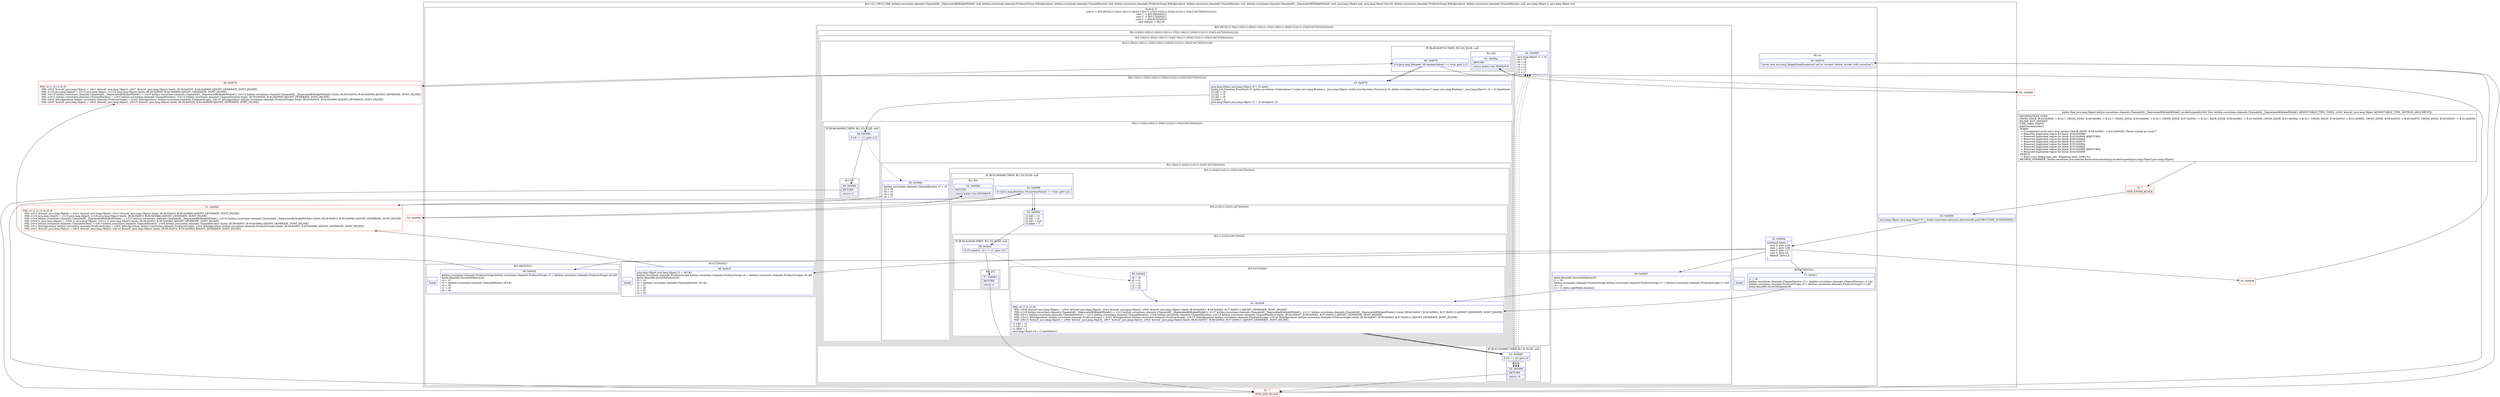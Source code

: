 digraph "CFG forkotlinx.coroutines.channels.ChannelsKt__DeprecatedKt$takeWhile$1.invokeSuspend(Ljava\/lang\/Object;)Ljava\/lang\/Object;" {
subgraph cluster_Region_2104909097 {
label = "R(2:1|2) | DECL_VAR: kotlinx.coroutines.channels.ChannelsKt__DeprecatedKt$takeWhile$1 null, kotlinx.coroutines.channels.ProducerScope $this$produce, kotlinx.coroutines.channels.ChannelIterator null, kotlinx.coroutines.channels.ProducerScope $this$produce, kotlinx.coroutines.channels.ChannelIterator null, kotlinx.coroutines.channels.ChannelsKt__DeprecatedKt$takeWhile$1 null, java.lang.Object null, java.lang.Object $result, kotlinx.coroutines.channels.ProducerScope $this$produce, kotlinx.coroutines.channels.ChannelIterator null, java.lang.Object e, java.lang.Object null\l";
node [shape=record,color=blue];
Node_33 [shape=record,label="{33\:\ 0x0000|java.lang.Object java.lang.Object r0 = kotlin.coroutines.intrinsics.IntrinsicsKt.getCOROUTINE_SUSPENDED()\l}"];
subgraph cluster_SwitchRegion_592291020 {
label = "Switch: 5
 case 0 -> R(3:29|7|(2:(1:9)|(2:10|(2:(1:26)|(2:13|(2:(1:15)|(2:16|(2:(1:20)|(2:21|(2:(1:23)|(3:24|7|(0)(0))))))))))))
 case 1 -> R(3:28|(0)(0)|1)
 case 2 -> R(3:27|(0)(0)|1)
 case 3 -> R(4:6|7|(0)(0)|1)
 case default -> R(1:4)";
node [shape=record,color=blue];
Node_34 [shape=record,label="{34\:\ 0x0006|switch(r8.label) \{\l    case 0: goto L29;\l    case 1: goto L28;\l    case 2: goto L27;\l    case 3: goto L6;\l    default: goto L3;\l\}\l}"];
subgraph cluster_Region_686812917 {
label = "R(3:29|7|(2:(1:9)|(2:10|(2:(1:26)|(2:13|(2:(1:15)|(2:16|(2:(1:20)|(2:21|(2:(1:23)|(3:24|7|(0)(0))))))))))))";
node [shape=record,color=blue];
Node_40 [shape=record,label="{40\:\ 0x0047|kotlin.ResultKt.throwOnFailure(r9)\lr1 = r8\lkotlinx.coroutines.channels.ProducerScope kotlinx.coroutines.channels.ProducerScope r2 = (kotlinx.coroutines.channels.ProducerScope) r1.L$0\lr3 = r2\lr2 = r1.$this_takeWhile.iterator()\l}"];
Node_41 [shape=record,label="{41\:\ 0x0058|PHI: r0 r1 r2 r3 r9 \l  PHI: (r0v6 '$result' java.lang.Object) = (r0v0 '$result' java.lang.Object), (r0v4 '$result' java.lang.Object), (r0v0 '$result' java.lang.Object) binds: [B:40:0x0047, B:58:0x00b2, B:37:0x0011] A[DONT_GENERATE, DONT_INLINE]\l  PHI: (r1v9 kotlinx.coroutines.channels.ChannelsKt__DeprecatedKt$takeWhile$1) = (r1v1 kotlinx.coroutines.channels.ChannelsKt__DeprecatedKt$takeWhile$1), (r1v7 kotlinx.coroutines.channels.ChannelsKt__DeprecatedKt$takeWhile$1), (r1v11 kotlinx.coroutines.channels.ChannelsKt__DeprecatedKt$takeWhile$1) binds: [B:40:0x0047, B:58:0x00b2, B:37:0x0011] A[DONT_GENERATE, DONT_INLINE]\l  PHI: (r2v11 kotlinx.coroutines.channels.ChannelIterator) = (r2v2 kotlinx.coroutines.channels.ChannelIterator), (r2v9 kotlinx.coroutines.channels.ChannelIterator), (r2v14 kotlinx.coroutines.channels.ChannelIterator) binds: [B:40:0x0047, B:58:0x00b2, B:37:0x0011] A[DONT_GENERATE, DONT_INLINE]\l  PHI: (r3v13 '$this$produce' kotlinx.coroutines.channels.ProducerScope) = (r3v2 '$this$produce' kotlinx.coroutines.channels.ProducerScope), (r3v10 '$this$produce' kotlinx.coroutines.channels.ProducerScope), (r3v16 '$this$produce' kotlinx.coroutines.channels.ProducerScope) binds: [B:40:0x0047, B:58:0x00b2, B:37:0x0011] A[DONT_GENERATE, DONT_INLINE]\l  PHI: (r9v15 '$result' java.lang.Object) = (r9v0 '$result' java.lang.Object), (r9v7 '$result' java.lang.Object), (r9v0 '$result' java.lang.Object) binds: [B:40:0x0047, B:58:0x00b2, B:37:0x0011] A[DONT_GENERATE, DONT_INLINE]\l|r1.L$0 = r3\lr1.L$1 = r2\lr1.label = 1\ljava.lang.Object r4 = r2.hasNext(r1)\l}"];
subgraph cluster_Region_678769298 {
label = "R(2:(1:9)|(2:10|(2:(1:26)|(2:13|(2:(1:15)|(2:16|(2:(1:20)|(2:21|(2:(1:23)|(3:24|7|(0)(0)))))))))))";
node [shape=record,color=blue];
subgraph cluster_IfRegion_317734990 {
label = "IF [B:42:0x0066] THEN: R(1:9) ELSE: null";
node [shape=record,color=blue];
Node_42 [shape=record,label="{42\:\ 0x0066|if (r4 == r0) goto L9\l}"];
subgraph cluster_Region_2125709686 {
label = "R(1:9)";
node [shape=record,color=blue];
Node_43 [shape=record,label="{43\:\ 0x0068|RETURN\l|return r0\l}"];
}
}
subgraph cluster_Region_52471875 {
label = "R(2:10|(2:(1:26)|(2:13|(2:(1:15)|(2:16|(2:(1:20)|(2:21|(2:(1:23)|(3:24|7|(0)(0))))))))))";
node [shape=record,color=blue];
Node_44 [shape=record,label="{44\:\ 0x0069|java.lang.Object r7 = r0\lr0 = r9\lr9 = r4\lr4 = r3\lr3 = r2\lr2 = r1\lr1 = r7\l}"];
subgraph cluster_Region_1480963409 {
label = "R(2:(1:26)|(2:13|(2:(1:15)|(2:16|(2:(1:20)|(2:21|(2:(1:23)|(3:24|7|(0)(0)))))))))";
node [shape=record,color=blue];
subgraph cluster_IfRegion_1469692236 {
label = "IF [B:46:0x0076] THEN: R(1:26) ELSE: null";
node [shape=record,color=blue];
Node_46 [shape=record,label="{46\:\ 0x0076|if (((java.lang.Boolean) r9).booleanValue() == true) goto L13\l}"];
subgraph cluster_Region_431754423 {
label = "R(1:26)";
node [shape=record,color=blue];
Node_61 [shape=record,label="{61\:\ 0x00ba|RETURN\l|return kotlin.Unit.INSTANCE\l}"];
}
}
subgraph cluster_Region_673478629 {
label = "R(2:13|(2:(1:15)|(2:16|(2:(1:20)|(2:21|(2:(1:23)|(3:24|7|(0)(0))))))))";
node [shape=record,color=blue];
Node_47 [shape=record,label="{47\:\ 0x0078|java.lang.Object java.lang.Object r9 = r3.next()\lkotlin.jvm.functions.Function2\<E, kotlin.coroutines.Continuation\<? super java.lang.Boolean\>, java.lang.Object\> kotlin.jvm.functions.Function2\<E, kotlin.coroutines.Continuation\<? super java.lang.Boolean\>, java.lang.Object\> r5 = r2.$predicate\lr2.L$0 = r4\lr2.L$1 = r3\lr2.L$2 = r9\lr2.label = 2\ljava.lang.Object java.lang.Object r5 = r5.invoke(r9, r2)\l}"];
subgraph cluster_Region_417094832 {
label = "R(2:(1:15)|(2:16|(2:(1:20)|(2:21|(2:(1:23)|(3:24|7|(0)(0)))))))";
node [shape=record,color=blue];
subgraph cluster_IfRegion_2137762898 {
label = "IF [B:48:0x008b] THEN: R(1:15) ELSE: null";
node [shape=record,color=blue];
Node_48 [shape=record,label="{48\:\ 0x008b|if (r5 == r1) goto L15\l}"];
subgraph cluster_Region_1841728967 {
label = "R(1:15)";
node [shape=record,color=blue];
Node_49 [shape=record,label="{49\:\ 0x008d|RETURN\l|return r1\l}"];
}
}
subgraph cluster_Region_1502945981 {
label = "R(2:16|(2:(1:20)|(2:21|(2:(1:23)|(3:24|7|(0)(0))))))";
node [shape=record,color=blue];
Node_50 [shape=record,label="{50\:\ 0x008e|kotlinx.coroutines.channels.ChannelIterator r7 = r3\lr3 = r9\lr9 = r5\lr5 = r4\lr4 = r7\l}"];
subgraph cluster_Region_2005867242 {
label = "R(2:(1:20)|(2:21|(2:(1:23)|(3:24|7|(0)(0)))))";
node [shape=record,color=blue];
subgraph cluster_IfRegion_237988120 {
label = "IF [B:52:0x0099] THEN: R(1:20) ELSE: null";
node [shape=record,color=blue];
Node_52 [shape=record,label="{52\:\ 0x0099|if (((java.lang.Boolean) r9).booleanValue() == true) goto L21\l}"];
subgraph cluster_Region_1961663921 {
label = "R(1:20)";
node [shape=record,color=blue];
Node_54 [shape=record,label="{54\:\ 0x009d|RETURN\l|return kotlin.Unit.INSTANCE\l}"];
}
}
subgraph cluster_Region_765300318 {
label = "R(2:21|(2:(1:23)|(3:24|7|(0)(0))))";
node [shape=record,color=blue];
Node_55 [shape=record,label="{55\:\ 0x009e|r2.L$0 = r5\lr2.L$1 = r4\lr2.L$2 = null\lr2.label = 3\l}"];
subgraph cluster_Region_575310157 {
label = "R(2:(1:23)|(3:24|7|(0)(0)))";
node [shape=record,color=blue];
subgraph cluster_IfRegion_1473790901 {
label = "IF [B:56:0x00af] THEN: R(1:23) ELSE: null";
node [shape=record,color=blue];
Node_56 [shape=record,label="{56\:\ 0x00af|if (r5.send(r3, r2) == r1) goto L23\l}"];
subgraph cluster_Region_1204375018 {
label = "R(1:23)";
node [shape=record,color=blue];
Node_57 [shape=record,label="{57\:\ 0x00b1|RETURN\l|return r1\l}"];
}
}
subgraph cluster_Region_122518602 {
label = "R(3:24|7|(0)(0))";
node [shape=record,color=blue];
Node_58 [shape=record,label="{58\:\ 0x00b2|r9 = r0\lr0 = r1\lr1 = r2\lr2 = r4\lr3 = r5\l}"];
Node_41 [shape=record,label="{41\:\ 0x0058|PHI: r0 r1 r2 r3 r9 \l  PHI: (r0v6 '$result' java.lang.Object) = (r0v0 '$result' java.lang.Object), (r0v4 '$result' java.lang.Object), (r0v0 '$result' java.lang.Object) binds: [B:40:0x0047, B:58:0x00b2, B:37:0x0011] A[DONT_GENERATE, DONT_INLINE]\l  PHI: (r1v9 kotlinx.coroutines.channels.ChannelsKt__DeprecatedKt$takeWhile$1) = (r1v1 kotlinx.coroutines.channels.ChannelsKt__DeprecatedKt$takeWhile$1), (r1v7 kotlinx.coroutines.channels.ChannelsKt__DeprecatedKt$takeWhile$1), (r1v11 kotlinx.coroutines.channels.ChannelsKt__DeprecatedKt$takeWhile$1) binds: [B:40:0x0047, B:58:0x00b2, B:37:0x0011] A[DONT_GENERATE, DONT_INLINE]\l  PHI: (r2v11 kotlinx.coroutines.channels.ChannelIterator) = (r2v2 kotlinx.coroutines.channels.ChannelIterator), (r2v9 kotlinx.coroutines.channels.ChannelIterator), (r2v14 kotlinx.coroutines.channels.ChannelIterator) binds: [B:40:0x0047, B:58:0x00b2, B:37:0x0011] A[DONT_GENERATE, DONT_INLINE]\l  PHI: (r3v13 '$this$produce' kotlinx.coroutines.channels.ProducerScope) = (r3v2 '$this$produce' kotlinx.coroutines.channels.ProducerScope), (r3v10 '$this$produce' kotlinx.coroutines.channels.ProducerScope), (r3v16 '$this$produce' kotlinx.coroutines.channels.ProducerScope) binds: [B:40:0x0047, B:58:0x00b2, B:37:0x0011] A[DONT_GENERATE, DONT_INLINE]\l  PHI: (r9v15 '$result' java.lang.Object) = (r9v0 '$result' java.lang.Object), (r9v7 '$result' java.lang.Object), (r9v0 '$result' java.lang.Object) binds: [B:40:0x0047, B:58:0x00b2, B:37:0x0011] A[DONT_GENERATE, DONT_INLINE]\l|r1.L$0 = r3\lr1.L$1 = r2\lr1.label = 1\ljava.lang.Object r4 = r2.hasNext(r1)\l}"];
subgraph cluster_IfRegion_1482028928 {
label = "IF [B:42:0x0066] THEN: R(0) ELSE: R(0)";
node [shape=record,color=blue];
Node_42 [shape=record,label="{42\:\ 0x0066|if (r4 == r0) goto L9\l}"];
subgraph cluster_Region_107463731 {
label = "R(0)";
node [shape=record,color=blue];
}
subgraph cluster_Region_1880175955 {
label = "R(0)";
node [shape=record,color=blue];
}
}
}
}
}
}
}
}
}
}
}
}
}
subgraph cluster_Region_862568699 {
label = "R(3:28|(0)(0)|1)";
node [shape=record,color=blue];
Node_39 [shape=record,label="{39\:\ 0x0035|kotlinx.coroutines.channels.ProducerScope kotlinx.coroutines.channels.ProducerScope r3 = (kotlinx.coroutines.channels.ProducerScope) r8.L$0\lkotlin.ResultKt.throwOnFailure(r9)\lr4 = r3\lr3 = (kotlinx.coroutines.channels.ChannelIterator) r8.L$1\lr2 = r8\lr1 = r0\lr0 = r9\l}"];
subgraph cluster_IfRegion_1707148559 {
label = "IF [B:46:0x0076] THEN: R(0) ELSE: R(0)";
node [shape=record,color=blue];
Node_46 [shape=record,label="{46\:\ 0x0076|if (((java.lang.Boolean) r9).booleanValue() == true) goto L13\l}"];
subgraph cluster_Region_1760207424 {
label = "R(0)";
node [shape=record,color=blue];
}
subgraph cluster_Region_1343534386 {
label = "R(0)";
node [shape=record,color=blue];
}
}
Node_InsnContainer_701938126 [shape=record,label="{|break\l}"];
}
subgraph cluster_Region_1562427862 {
label = "R(3:27|(0)(0)|1)";
node [shape=record,color=blue];
Node_38 [shape=record,label="{38\:\ 0x001f|java.lang.Object java.lang.Object r2 = r8.L$2\lkotlinx.coroutines.channels.ProducerScope kotlinx.coroutines.channels.ProducerScope r4 = (kotlinx.coroutines.channels.ProducerScope) r8.L$0\lkotlin.ResultKt.throwOnFailure(r9)\lr5 = r4\lr4 = (kotlinx.coroutines.channels.ChannelIterator) r8.L$1\lr3 = r2\lr2 = r8\lr1 = r0\lr0 = r9\l}"];
subgraph cluster_IfRegion_1154627718 {
label = "IF [B:52:0x0099] THEN: R(0) ELSE: R(0)";
node [shape=record,color=blue];
Node_52 [shape=record,label="{52\:\ 0x0099|if (((java.lang.Boolean) r9).booleanValue() == true) goto L21\l}"];
subgraph cluster_Region_2031577854 {
label = "R(0)";
node [shape=record,color=blue];
}
subgraph cluster_Region_216006091 {
label = "R(0)";
node [shape=record,color=blue];
}
}
Node_InsnContainer_282799447 [shape=record,label="{|break\l}"];
}
subgraph cluster_Region_780871963 {
label = "R(4:6|7|(0)(0)|1)";
node [shape=record,color=blue];
Node_37 [shape=record,label="{37\:\ 0x0011|r1 = r8\lkotlinx.coroutines.channels.ChannelIterator r2 = (kotlinx.coroutines.channels.ChannelIterator) r1.L$1\lkotlinx.coroutines.channels.ProducerScope r3 = (kotlinx.coroutines.channels.ProducerScope) r1.L$0\lkotlin.ResultKt.throwOnFailure(r9)\l}"];
Node_41 [shape=record,label="{41\:\ 0x0058|PHI: r0 r1 r2 r3 r9 \l  PHI: (r0v6 '$result' java.lang.Object) = (r0v0 '$result' java.lang.Object), (r0v4 '$result' java.lang.Object), (r0v0 '$result' java.lang.Object) binds: [B:40:0x0047, B:58:0x00b2, B:37:0x0011] A[DONT_GENERATE, DONT_INLINE]\l  PHI: (r1v9 kotlinx.coroutines.channels.ChannelsKt__DeprecatedKt$takeWhile$1) = (r1v1 kotlinx.coroutines.channels.ChannelsKt__DeprecatedKt$takeWhile$1), (r1v7 kotlinx.coroutines.channels.ChannelsKt__DeprecatedKt$takeWhile$1), (r1v11 kotlinx.coroutines.channels.ChannelsKt__DeprecatedKt$takeWhile$1) binds: [B:40:0x0047, B:58:0x00b2, B:37:0x0011] A[DONT_GENERATE, DONT_INLINE]\l  PHI: (r2v11 kotlinx.coroutines.channels.ChannelIterator) = (r2v2 kotlinx.coroutines.channels.ChannelIterator), (r2v9 kotlinx.coroutines.channels.ChannelIterator), (r2v14 kotlinx.coroutines.channels.ChannelIterator) binds: [B:40:0x0047, B:58:0x00b2, B:37:0x0011] A[DONT_GENERATE, DONT_INLINE]\l  PHI: (r3v13 '$this$produce' kotlinx.coroutines.channels.ProducerScope) = (r3v2 '$this$produce' kotlinx.coroutines.channels.ProducerScope), (r3v10 '$this$produce' kotlinx.coroutines.channels.ProducerScope), (r3v16 '$this$produce' kotlinx.coroutines.channels.ProducerScope) binds: [B:40:0x0047, B:58:0x00b2, B:37:0x0011] A[DONT_GENERATE, DONT_INLINE]\l  PHI: (r9v15 '$result' java.lang.Object) = (r9v0 '$result' java.lang.Object), (r9v7 '$result' java.lang.Object), (r9v0 '$result' java.lang.Object) binds: [B:40:0x0047, B:58:0x00b2, B:37:0x0011] A[DONT_GENERATE, DONT_INLINE]\l|r1.L$0 = r3\lr1.L$1 = r2\lr1.label = 1\ljava.lang.Object r4 = r2.hasNext(r1)\l}"];
subgraph cluster_IfRegion_1211580148 {
label = "IF [B:42:0x0066] THEN: R(0) ELSE: R(0)";
node [shape=record,color=blue];
Node_42 [shape=record,label="{42\:\ 0x0066|if (r4 == r0) goto L9\l}"];
subgraph cluster_Region_1159213506 {
label = "R(0)";
node [shape=record,color=blue];
}
subgraph cluster_Region_127595269 {
label = "R(0)";
node [shape=record,color=blue];
}
}
Node_InsnContainer_1951950744 [shape=record,label="{|break\l}"];
}
subgraph cluster_Region_1025531345 {
label = "R(1:4)";
node [shape=record,color=blue];
Node_36 [shape=record,label="{36\:\ 0x0010|throw new java.lang.IllegalStateException(\"call to 'resume' before 'invoke' with coroutine\")\l}"];
}
}
}
Node_31 [shape=record,color=red,label="{31\:\ ?|MTH_ENTER_BLOCK\l}"];
Node_35 [shape=record,color=red,label="{35\:\ 0x0009}"];
Node_32 [shape=record,color=red,label="{32\:\ ?|MTH_EXIT_BLOCK\l}"];
Node_45 [shape=record,color=red,label="{45\:\ 0x0070|PHI: r0 r1 r2 r3 r4 r9 \l  PHI: (r0v5 '$result' java.lang.Object) = (r0v1 '$result' java.lang.Object), (r0v7 '$result' java.lang.Object) binds: [B:39:0x0035, B:44:0x0069] A[DONT_GENERATE, DONT_INLINE]\l  PHI: (r1v8 java.lang.Object) = (r1v3 java.lang.Object), (r1v10 java.lang.Object) binds: [B:39:0x0035, B:44:0x0069] A[DONT_GENERATE, DONT_INLINE]\l  PHI: (r2v10 kotlinx.coroutines.channels.ChannelsKt__DeprecatedKt$takeWhile$1) = (r2v5 kotlinx.coroutines.channels.ChannelsKt__DeprecatedKt$takeWhile$1), (r2v12 kotlinx.coroutines.channels.ChannelsKt__DeprecatedKt$takeWhile$1) binds: [B:39:0x0035, B:44:0x0069] A[DONT_GENERATE, DONT_INLINE]\l  PHI: (r3v11 kotlinx.coroutines.channels.ChannelIterator) = (r3v5 kotlinx.coroutines.channels.ChannelIterator), (r3v14 kotlinx.coroutines.channels.ChannelIterator) binds: [B:39:0x0035, B:44:0x0069] A[DONT_GENERATE, DONT_INLINE]\l  PHI: (r4v5 '$this$produce' kotlinx.coroutines.channels.ProducerScope) = (r4v0 '$this$produce' kotlinx.coroutines.channels.ProducerScope), (r4v10 '$this$produce' kotlinx.coroutines.channels.ProducerScope) binds: [B:39:0x0035, B:44:0x0069] A[DONT_GENERATE, DONT_INLINE]\l  PHI: (r9v9 '$result' java.lang.Object) = (r9v0 '$result' java.lang.Object), (r9v16 '$result' java.lang.Object) binds: [B:39:0x0035, B:44:0x0069] A[DONT_GENERATE, DONT_INLINE]\l}"];
Node_51 [shape=record,color=red,label="{51\:\ 0x0093|PHI: r0 r1 r2 r3 r4 r5 r9 \l  PHI: (r0v3 '$result' java.lang.Object) = (r0v2 '$result' java.lang.Object), (r0v5 '$result' java.lang.Object) binds: [B:38:0x001f, B:50:0x008e] A[DONT_GENERATE, DONT_INLINE]\l  PHI: (r1v6 java.lang.Object) = (r1v5 java.lang.Object), (r1v8 java.lang.Object) binds: [B:38:0x001f, B:50:0x008e] A[DONT_GENERATE, DONT_INLINE]\l  PHI: (r2v8 kotlinx.coroutines.channels.ChannelsKt__DeprecatedKt$takeWhile$1) = (r2v7 kotlinx.coroutines.channels.ChannelsKt__DeprecatedKt$takeWhile$1), (r2v10 kotlinx.coroutines.channels.ChannelsKt__DeprecatedKt$takeWhile$1) binds: [B:38:0x001f, B:50:0x008e] A[DONT_GENERATE, DONT_INLINE]\l  PHI: (r3v9 'e' java.lang.Object) = (r3v8 'e' java.lang.Object), (r3v12 'e' java.lang.Object) binds: [B:38:0x001f, B:50:0x008e] A[DONT_GENERATE, DONT_INLINE]\l  PHI: (r4v4 kotlinx.coroutines.channels.ChannelIterator) = (r4v3 kotlinx.coroutines.channels.ChannelIterator), (r4v6 kotlinx.coroutines.channels.ChannelIterator) binds: [B:38:0x001f, B:50:0x008e] A[DONT_GENERATE, DONT_INLINE]\l  PHI: (r5v1 '$this$produce' kotlinx.coroutines.channels.ProducerScope) = (r5v0 '$this$produce' kotlinx.coroutines.channels.ProducerScope), (r5v4 '$this$produce' kotlinx.coroutines.channels.ProducerScope) binds: [B:38:0x001f, B:50:0x008e] A[DONT_GENERATE, DONT_INLINE]\l  PHI: (r9v1 '$result' java.lang.Object) = (r9v0 '$result' java.lang.Object), (r9v14 '$result' java.lang.Object) binds: [B:38:0x001f, B:50:0x008e] A[DONT_GENERATE, DONT_INLINE]\l}"];
Node_53 [shape=record,color=red,label="{53\:\ 0x009b}"];
Node_60 [shape=record,color=red,label="{60\:\ 0x00b8}"];
MethodNode[shape=record,label="{public final java.lang.Object kotlinx.coroutines.channels.ChannelsKt__DeprecatedKt$takeWhile$1.invokeSuspend((r8v0 'this' kotlinx.coroutines.channels.ChannelsKt__DeprecatedKt$takeWhile$1 A[IMMUTABLE_TYPE, THIS]), (r9v0 '$result' java.lang.Object A[IMMUTABLE_TYPE, METHOD_ARGUMENT]))  | INCONSISTENT_CODE\lCROSS_EDGE: B:43:0x0068 \-\> B:32:?, CROSS_EDGE: B:49:0x008d \-\> B:32:?, CROSS_EDGE: B:54:0x009d \-\> B:32:?, CROSS_EDGE: B:57:0x00b1 \-\> B:32:?, BACK_EDGE: B:58:0x00b2 \-\> B:41:0x0058, CROSS_EDGE: B:61:0x00ba \-\> B:32:?, CROSS_EDGE: B:38:0x001f \-\> B:51:0x0093, CROSS_EDGE: B:39:0x0035 \-\> B:45:0x0070, CROSS_EDGE: B:40:0x0047 \-\> B:41:0x0058\lINLINE_NOT_NEEDED\lTYPE_VARS: EMPTY\lJadxCommentsAttr\{\l WARN: \l \-\> Unsupported multi\-entry loop pattern (BACK_EDGE: B:58:0x00b2 \-\> B:41:0x0058). Please submit an issue!!!\l \-\> Removed duplicated region for block: B:44:0x0069 \l \-\> Removed duplicated region for block: B:43:0x0068 A[RETURN]\l \-\> Removed duplicated region for block: B:60:0x00b8 \l \-\> Removed duplicated region for block: B:47:0x0078 \l \-\> Removed duplicated region for block: B:55:0x009e \l \-\> Removed duplicated region for block: B:53:0x009b \l \-\> Removed duplicated region for block: B:43:0x0068 A[RETURN]\l \-\> Removed duplicated region for block: B:44:0x0069 \l DEBUG: \l \-\> Don't trust debug lines info. Repeating lines: [268=5]\}\lMETHOD_OVERRIDE: [kotlin.coroutines.jvm.internal.BaseContinuationImpl.invokeSuspend(java.lang.Object):java.lang.Object]\l}"];
MethodNode -> Node_31;Node_33 -> Node_34;
Node_34 -> Node_35;
Node_34 -> Node_37;
Node_34 -> Node_38;
Node_34 -> Node_39;
Node_34 -> Node_40;
Node_40 -> Node_41;
Node_41 -> Node_42;
Node_42 -> Node_43;
Node_42 -> Node_44[style=dashed];
Node_43 -> Node_32;
Node_44 -> Node_45;
Node_46 -> Node_47;
Node_46 -> Node_60[style=dashed];
Node_61 -> Node_32;
Node_47 -> Node_48;
Node_48 -> Node_49;
Node_48 -> Node_50[style=dashed];
Node_49 -> Node_32;
Node_50 -> Node_51;
Node_52 -> Node_53[style=dashed];
Node_52 -> Node_55;
Node_54 -> Node_32;
Node_55 -> Node_56;
Node_56 -> Node_57;
Node_56 -> Node_58[style=dashed];
Node_57 -> Node_32;
Node_58 -> Node_41;
Node_41 -> Node_42;
Node_42 -> Node_43;
Node_42 -> Node_44[style=dashed];
Node_39 -> Node_45;
Node_46 -> Node_47;
Node_46 -> Node_60[style=dashed];
Node_38 -> Node_51;
Node_52 -> Node_53[style=dashed];
Node_52 -> Node_55;
Node_37 -> Node_41;
Node_41 -> Node_42;
Node_42 -> Node_43;
Node_42 -> Node_44[style=dashed];
Node_36 -> Node_32;
Node_31 -> Node_33;
Node_35 -> Node_36;
Node_45 -> Node_46;
Node_51 -> Node_52;
Node_53 -> Node_54;
Node_60 -> Node_61;
}

